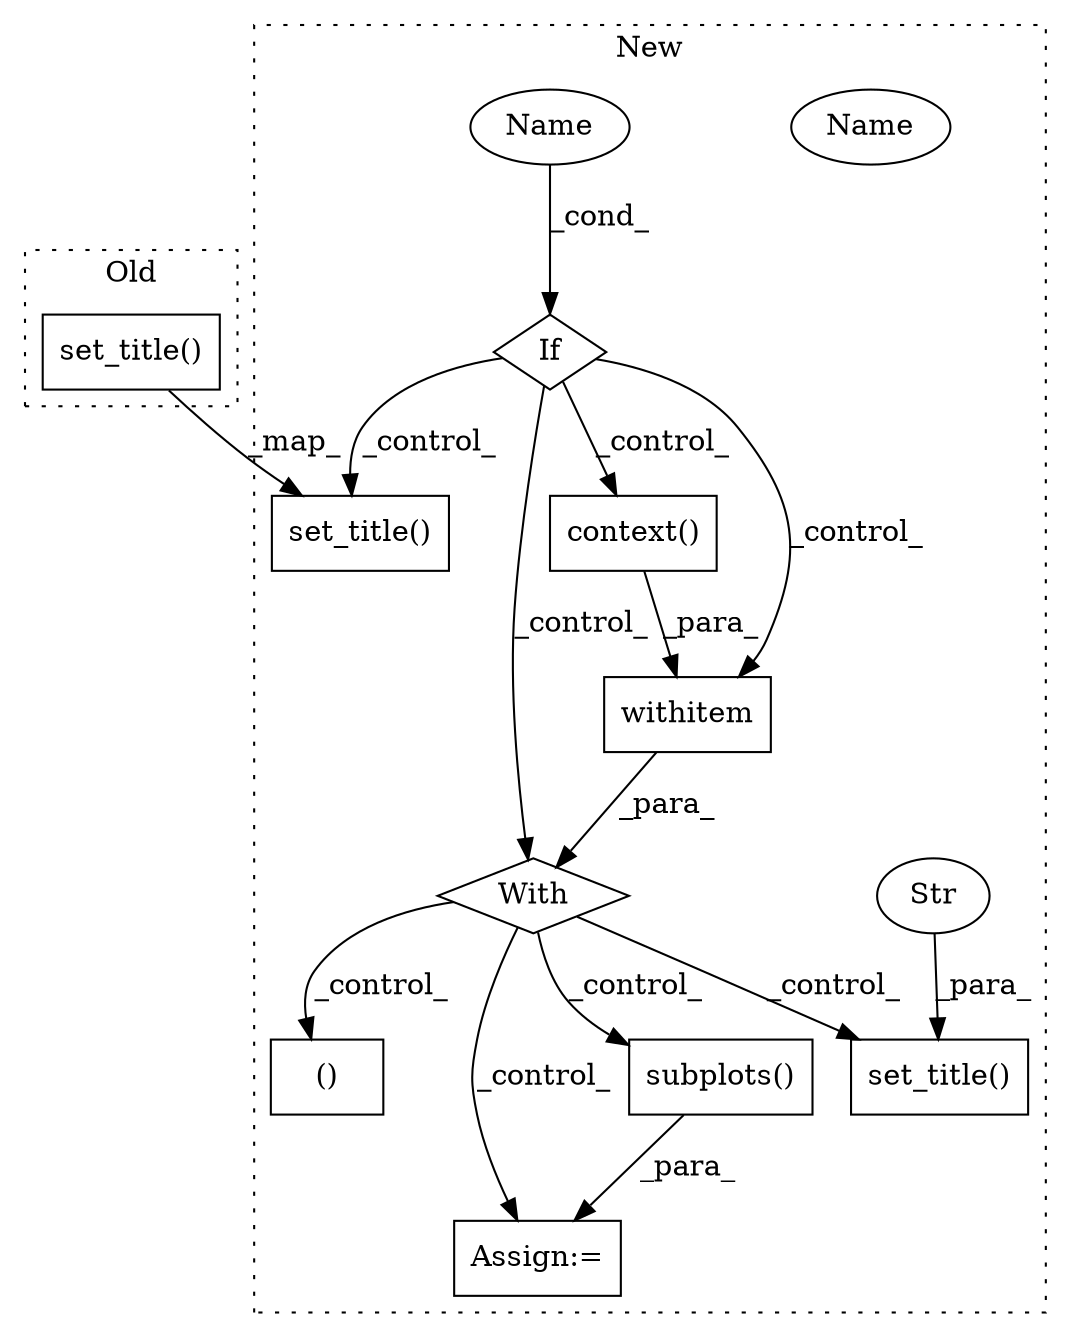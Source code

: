 digraph G {
subgraph cluster0 {
1 [label="set_title()" a="75" s="1538,1592" l="13,1" shape="box"];
label = "Old";
style="dotted";
}
subgraph cluster1 {
2 [label="set_title()" a="75" s="2061,2115" l="13,1" shape="box"];
3 [label="If" a="96" s="1469" l="3" shape="diamond"];
4 [label="set_title()" a="75" s="1702,1766" l="13,1" shape="box"];
5 [label="Str" a="66" s="1715" l="51" shape="ellipse"];
6 [label="()" a="54" s="1549" l="4" shape="box"];
7 [label="Name" a="87" s="1472" l="15" shape="ellipse"];
8 [label="Assign:=" a="68" s="1549" l="7" shape="box"];
9 [label="With" a="39" s="1497,1505" l="5,41" shape="diamond"];
10 [label="context()" a="75" s="1502,1531" l="18,1" shape="box"];
11 [label="withitem" a="49" s="1502" l="3" shape="box"];
12 [label="subplots()" a="75" s="1556" l="45" shape="box"];
13 [label="Name" a="87" s="1472" l="15" shape="ellipse"];
label = "New";
style="dotted";
}
1 -> 2 [label="_map_"];
3 -> 2 [label="_control_"];
3 -> 9 [label="_control_"];
3 -> 11 [label="_control_"];
3 -> 10 [label="_control_"];
5 -> 4 [label="_para_"];
9 -> 6 [label="_control_"];
9 -> 4 [label="_control_"];
9 -> 8 [label="_control_"];
9 -> 12 [label="_control_"];
10 -> 11 [label="_para_"];
11 -> 9 [label="_para_"];
12 -> 8 [label="_para_"];
13 -> 3 [label="_cond_"];
}
